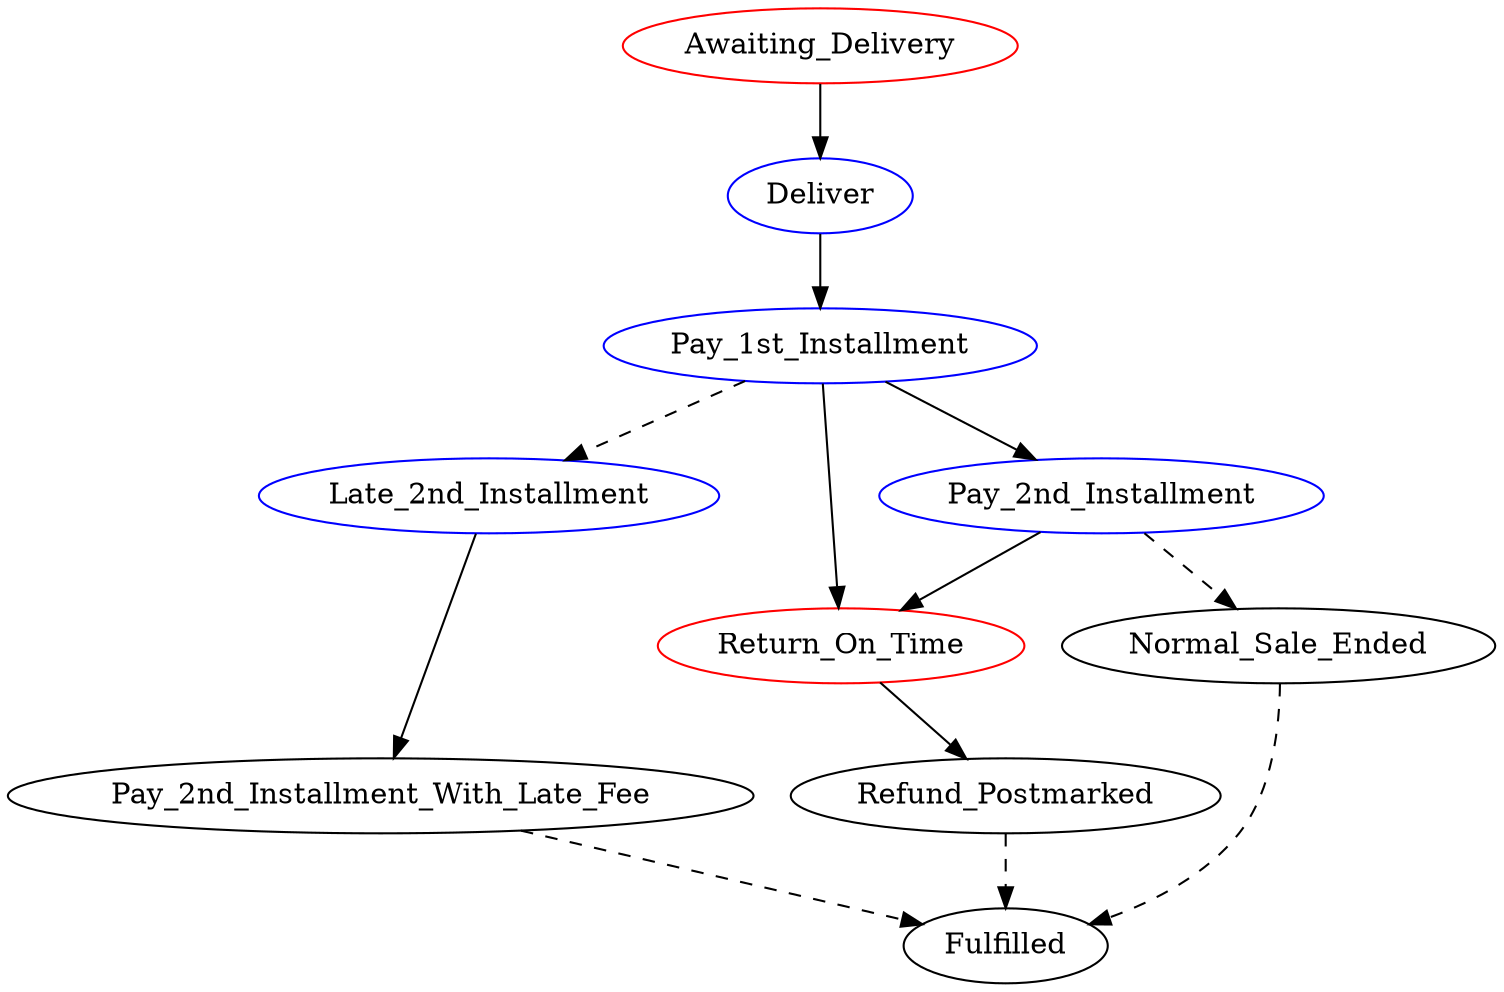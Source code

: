 // THIS IS A GENERATED FILE. DO NOT EDIT.

digraph Two_part_sale_Hvitved_Laser_Printer {
	Awaiting_Delivery[label=Awaiting_Delivery,color=Red];
	Deliver[label=Deliver,color=Blue];
	Pay_1st_Installment[label=Pay_1st_Installment,color=Blue];
	Late_2nd_Installment[label=Late_2nd_Installment,color=Blue];
	Pay_2nd_Installment[label=Pay_2nd_Installment,color=Blue];
	Return_On_Time[label=Return_On_Time,color=Red];
	Pay_2nd_Installment_With_Late_Fee[label=Pay_2nd_Installment_With_Late_Fee];
	Normal_Sale_Ended[label=Normal_Sale_Ended];
	Refund_Postmarked[label=Refund_Postmarked];
	Awaiting_Delivery -> Deliver;
	Deliver -> Pay_1st_Installment;
	Pay_1st_Installment -> Return_On_Time;
	Pay_1st_Installment -> Pay_2nd_Installment;
	Pay_1st_Installment -> Late_2nd_Installment [style=dashed];
	Late_2nd_Installment -> Pay_2nd_Installment_With_Late_Fee;
	Pay_2nd_Installment -> Return_On_Time;
	Pay_2nd_Installment -> Normal_Sale_Ended [style=dashed];
	Return_On_Time -> Refund_Postmarked;
	Pay_2nd_Installment_With_Late_Fee -> Fulfilled [style=dashed];
	Normal_Sale_Ended -> Fulfilled [style=dashed];
	Refund_Postmarked -> Fulfilled [style=dashed];
}